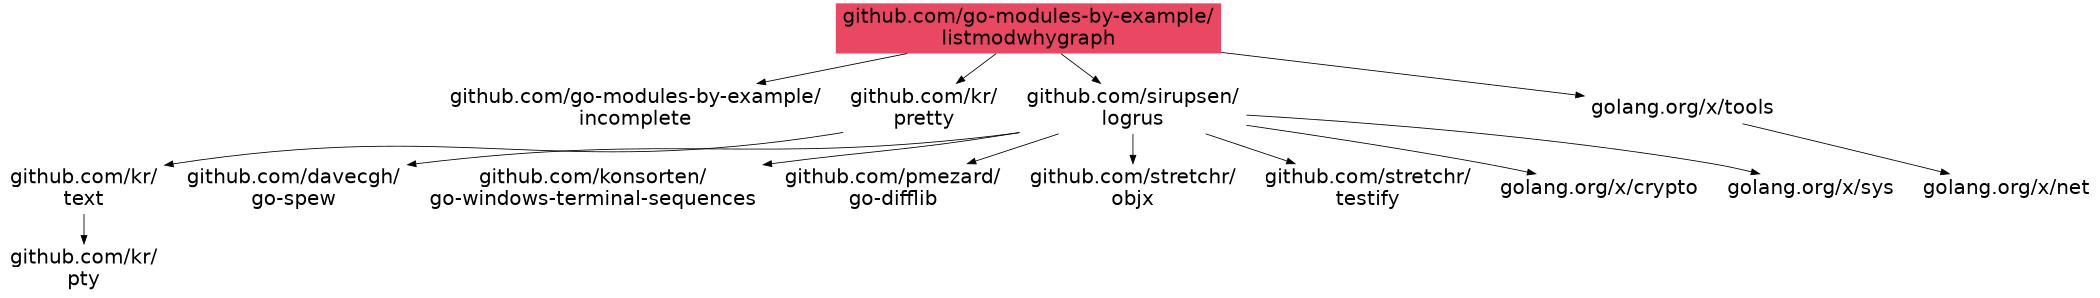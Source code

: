 digraph {
	graph [overlap=false, size=14];
	root="github.com/go-modules-by-example/\nlistmodwhygraph";
	node [  shape = plaintext, fontname = "Helvetica", fontsize=24];
	"github.com/go-modules-by-example/\nlistmodwhygraph" [style = filled, fillcolor = "#E94762"];
"github.com/go-modules-by-example/\nlistmodwhygraph" -> "github.com/go-modules-by-example/\nincomplete"
"github.com/go-modules-by-example/\nlistmodwhygraph" -> "github.com/kr/\npretty"
"github.com/go-modules-by-example/\nlistmodwhygraph" -> "github.com/sirupsen/\nlogrus"
"github.com/go-modules-by-example/\nlistmodwhygraph" -> "golang.org/x/tools"
"github.com/kr/\npretty" -> "github.com/kr/\ntext"
"github.com/kr/\ntext" -> "github.com/kr/\npty"
"github.com/sirupsen/\nlogrus" -> "github.com/davecgh/\ngo-spew"
"github.com/sirupsen/\nlogrus" -> "github.com/konsorten/\ngo-windows-terminal-sequences"
"github.com/sirupsen/\nlogrus" -> "github.com/pmezard/\ngo-difflib"
"github.com/sirupsen/\nlogrus" -> "github.com/stretchr/\nobjx"
"github.com/sirupsen/\nlogrus" -> "github.com/stretchr/\ntestify"
"github.com/sirupsen/\nlogrus" -> "golang.org/x/crypto"
"github.com/sirupsen/\nlogrus" -> "golang.org/x/sys"
"golang.org/x/tools" -> "golang.org/x/net"
}

